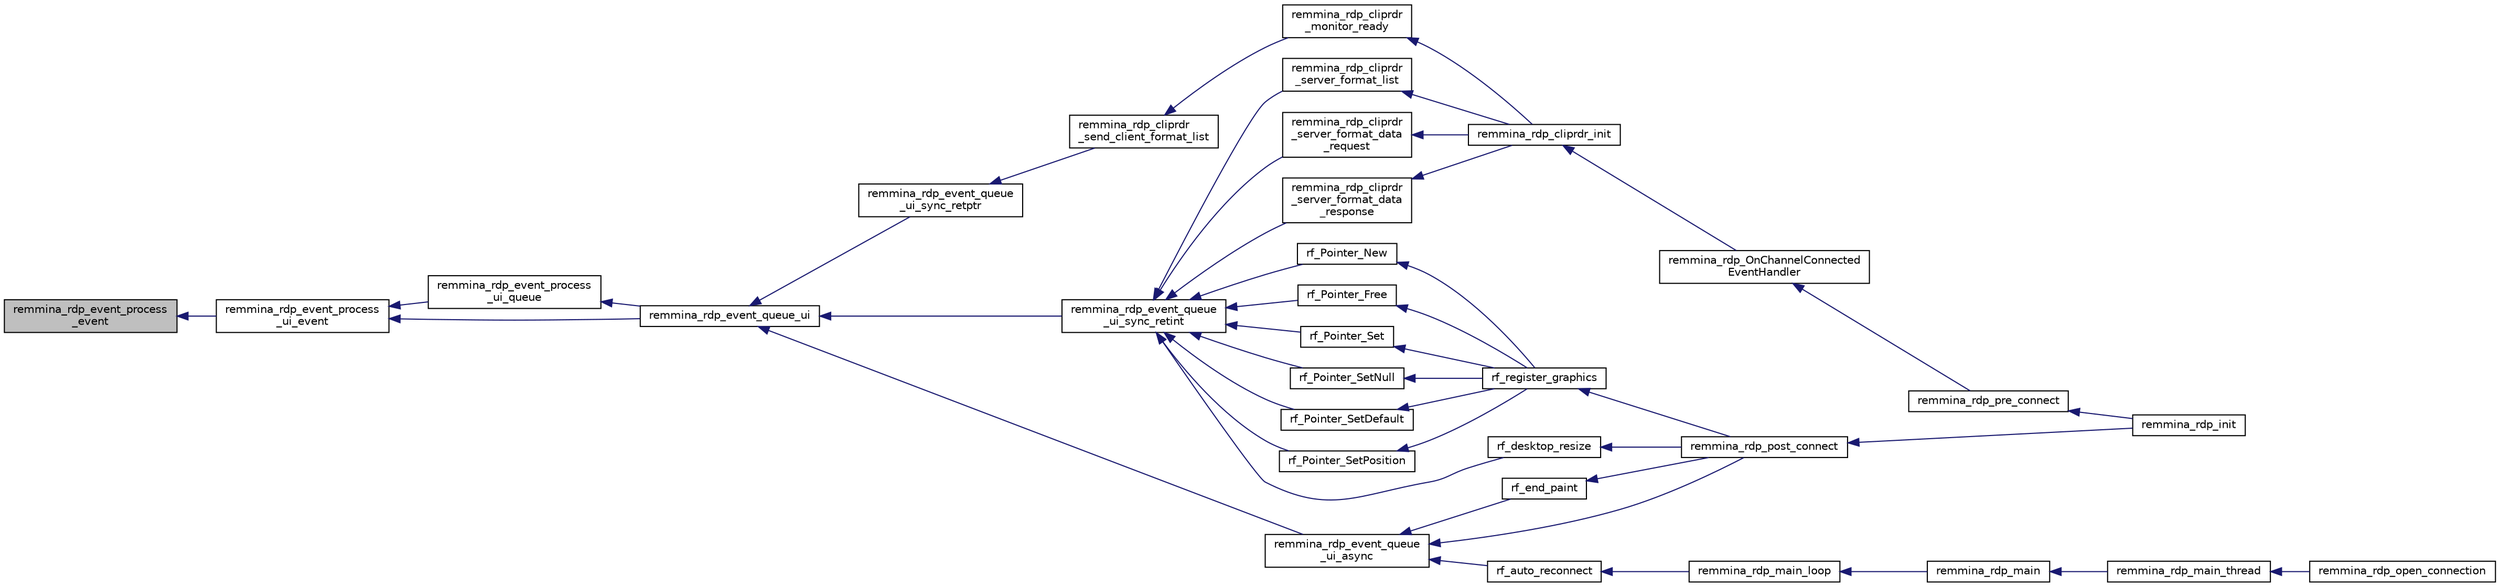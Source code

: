digraph "remmina_rdp_event_process_event"
{
  edge [fontname="Helvetica",fontsize="10",labelfontname="Helvetica",labelfontsize="10"];
  node [fontname="Helvetica",fontsize="10",shape=record];
  rankdir="LR";
  Node346 [label="remmina_rdp_event_process\l_event",height=0.2,width=0.4,color="black", fillcolor="grey75", style="filled", fontcolor="black"];
  Node346 -> Node347 [dir="back",color="midnightblue",fontsize="10",style="solid",fontname="Helvetica"];
  Node347 [label="remmina_rdp_event_process\l_ui_event",height=0.2,width=0.4,color="black", fillcolor="white", style="filled",URL="$rdp__event_8c.html#a6929ce2effcc3cf2be6d5ec8b19d5466"];
  Node347 -> Node348 [dir="back",color="midnightblue",fontsize="10",style="solid",fontname="Helvetica"];
  Node348 [label="remmina_rdp_event_process\l_ui_queue",height=0.2,width=0.4,color="black", fillcolor="white", style="filled",URL="$rdp__event_8c.html#abfa1d5d0b0494818fb5e1a549c0acd23"];
  Node348 -> Node349 [dir="back",color="midnightblue",fontsize="10",style="solid",fontname="Helvetica"];
  Node349 [label="remmina_rdp_event_queue_ui",height=0.2,width=0.4,color="black", fillcolor="white", style="filled",URL="$rdp__event_8c.html#a2b91746b782b7782432bd1d23c6a9945"];
  Node349 -> Node350 [dir="back",color="midnightblue",fontsize="10",style="solid",fontname="Helvetica"];
  Node350 [label="remmina_rdp_event_queue\l_ui_async",height=0.2,width=0.4,color="black", fillcolor="white", style="filled",URL="$rdp__event_8h.html#ae445fd0a84c7c9414a177a69c86cf325"];
  Node350 -> Node351 [dir="back",color="midnightblue",fontsize="10",style="solid",fontname="Helvetica"];
  Node351 [label="rf_auto_reconnect",height=0.2,width=0.4,color="black", fillcolor="white", style="filled",URL="$rdp__plugin_8c.html#a6dc42bd40842f63939e962828c19cfc7"];
  Node351 -> Node352 [dir="back",color="midnightblue",fontsize="10",style="solid",fontname="Helvetica"];
  Node352 [label="remmina_rdp_main_loop",height=0.2,width=0.4,color="black", fillcolor="white", style="filled",URL="$rdp__plugin_8c.html#adb2d2f801618ad1e5ff14b4ebf2a9eb9"];
  Node352 -> Node353 [dir="back",color="midnightblue",fontsize="10",style="solid",fontname="Helvetica"];
  Node353 [label="remmina_rdp_main",height=0.2,width=0.4,color="black", fillcolor="white", style="filled",URL="$rdp__plugin_8c.html#a12e0199d082d510648cb27168486f4e0"];
  Node353 -> Node354 [dir="back",color="midnightblue",fontsize="10",style="solid",fontname="Helvetica"];
  Node354 [label="remmina_rdp_main_thread",height=0.2,width=0.4,color="black", fillcolor="white", style="filled",URL="$rdp__plugin_8c.html#a3b62e33da1cb6cfa69c44f565ad53c54"];
  Node354 -> Node355 [dir="back",color="midnightblue",fontsize="10",style="solid",fontname="Helvetica"];
  Node355 [label="remmina_rdp_open_connection",height=0.2,width=0.4,color="black", fillcolor="white", style="filled",URL="$rdp__plugin_8c.html#a5f88cb338f10185c43bfc7d711dddee5"];
  Node350 -> Node356 [dir="back",color="midnightblue",fontsize="10",style="solid",fontname="Helvetica"];
  Node356 [label="rf_end_paint",height=0.2,width=0.4,color="black", fillcolor="white", style="filled",URL="$rdp__plugin_8c.html#ab5b2b1181588e07e68c083c9539fa84f"];
  Node356 -> Node357 [dir="back",color="midnightblue",fontsize="10",style="solid",fontname="Helvetica"];
  Node357 [label="remmina_rdp_post_connect",height=0.2,width=0.4,color="black", fillcolor="white", style="filled",URL="$rdp__plugin_8c.html#ac8d1ec82167ad20b7634ed545d4badbc"];
  Node357 -> Node358 [dir="back",color="midnightblue",fontsize="10",style="solid",fontname="Helvetica"];
  Node358 [label="remmina_rdp_init",height=0.2,width=0.4,color="black", fillcolor="white", style="filled",URL="$rdp__plugin_8c.html#a6dd204e4f7a63fdcdfb6cd3066cbf309"];
  Node350 -> Node357 [dir="back",color="midnightblue",fontsize="10",style="solid",fontname="Helvetica"];
  Node349 -> Node359 [dir="back",color="midnightblue",fontsize="10",style="solid",fontname="Helvetica"];
  Node359 [label="remmina_rdp_event_queue\l_ui_sync_retint",height=0.2,width=0.4,color="black", fillcolor="white", style="filled",URL="$rdp__event_8h.html#ab5fe43c1b1b77c39f118d2581942eb81"];
  Node359 -> Node360 [dir="back",color="midnightblue",fontsize="10",style="solid",fontname="Helvetica"];
  Node360 [label="remmina_rdp_cliprdr\l_server_format_list",height=0.2,width=0.4,color="black", fillcolor="white", style="filled",URL="$rdp__cliprdr_8c.html#aad8017b7ae0935c5266e7777dae3c3d4"];
  Node360 -> Node361 [dir="back",color="midnightblue",fontsize="10",style="solid",fontname="Helvetica"];
  Node361 [label="remmina_rdp_cliprdr_init",height=0.2,width=0.4,color="black", fillcolor="white", style="filled",URL="$rdp__cliprdr_8h.html#a9425378cc9b2da11eb4b866c8069e4aa"];
  Node361 -> Node362 [dir="back",color="midnightblue",fontsize="10",style="solid",fontname="Helvetica"];
  Node362 [label="remmina_rdp_OnChannelConnected\lEventHandler",height=0.2,width=0.4,color="black", fillcolor="white", style="filled",URL="$rdp__channels_8h.html#a759a6601ddb16301f0f6c39a6e88425a"];
  Node362 -> Node363 [dir="back",color="midnightblue",fontsize="10",style="solid",fontname="Helvetica"];
  Node363 [label="remmina_rdp_pre_connect",height=0.2,width=0.4,color="black", fillcolor="white", style="filled",URL="$rdp__plugin_8c.html#a0bc4113554537fd1a9e4c8bb9201e789"];
  Node363 -> Node358 [dir="back",color="midnightblue",fontsize="10",style="solid",fontname="Helvetica"];
  Node359 -> Node364 [dir="back",color="midnightblue",fontsize="10",style="solid",fontname="Helvetica"];
  Node364 [label="remmina_rdp_cliprdr\l_server_format_data\l_request",height=0.2,width=0.4,color="black", fillcolor="white", style="filled",URL="$rdp__cliprdr_8c.html#a3a346af4c3c92ec71797838ecc69bdae"];
  Node364 -> Node361 [dir="back",color="midnightblue",fontsize="10",style="solid",fontname="Helvetica"];
  Node359 -> Node365 [dir="back",color="midnightblue",fontsize="10",style="solid",fontname="Helvetica"];
  Node365 [label="remmina_rdp_cliprdr\l_server_format_data\l_response",height=0.2,width=0.4,color="black", fillcolor="white", style="filled",URL="$rdp__cliprdr_8c.html#a010f06478881fa1942237c48a4605a23"];
  Node365 -> Node361 [dir="back",color="midnightblue",fontsize="10",style="solid",fontname="Helvetica"];
  Node359 -> Node366 [dir="back",color="midnightblue",fontsize="10",style="solid",fontname="Helvetica"];
  Node366 [label="rf_Pointer_New",height=0.2,width=0.4,color="black", fillcolor="white", style="filled",URL="$rdp__graphics_8c.html#a9fb6fb540ec75254cb763ae974fb5129"];
  Node366 -> Node367 [dir="back",color="midnightblue",fontsize="10",style="solid",fontname="Helvetica"];
  Node367 [label="rf_register_graphics",height=0.2,width=0.4,color="black", fillcolor="white", style="filled",URL="$rdp__graphics_8h.html#a95732c40c35499f3440715b6526279b1"];
  Node367 -> Node357 [dir="back",color="midnightblue",fontsize="10",style="solid",fontname="Helvetica"];
  Node359 -> Node368 [dir="back",color="midnightblue",fontsize="10",style="solid",fontname="Helvetica"];
  Node368 [label="rf_Pointer_Free",height=0.2,width=0.4,color="black", fillcolor="white", style="filled",URL="$rdp__graphics_8c.html#afe709335471a30a29f9c97587d43088f"];
  Node368 -> Node367 [dir="back",color="midnightblue",fontsize="10",style="solid",fontname="Helvetica"];
  Node359 -> Node369 [dir="back",color="midnightblue",fontsize="10",style="solid",fontname="Helvetica"];
  Node369 [label="rf_Pointer_Set",height=0.2,width=0.4,color="black", fillcolor="white", style="filled",URL="$rdp__graphics_8c.html#aee54ac34465e6b70a5a7bbd799e9b747"];
  Node369 -> Node367 [dir="back",color="midnightblue",fontsize="10",style="solid",fontname="Helvetica"];
  Node359 -> Node370 [dir="back",color="midnightblue",fontsize="10",style="solid",fontname="Helvetica"];
  Node370 [label="rf_Pointer_SetNull",height=0.2,width=0.4,color="black", fillcolor="white", style="filled",URL="$rdp__graphics_8c.html#aeb108afe0c6da4dfa5a485137921437a"];
  Node370 -> Node367 [dir="back",color="midnightblue",fontsize="10",style="solid",fontname="Helvetica"];
  Node359 -> Node371 [dir="back",color="midnightblue",fontsize="10",style="solid",fontname="Helvetica"];
  Node371 [label="rf_Pointer_SetDefault",height=0.2,width=0.4,color="black", fillcolor="white", style="filled",URL="$rdp__graphics_8c.html#ac2abd9da136bc6f446c836a3d53ab8b6"];
  Node371 -> Node367 [dir="back",color="midnightblue",fontsize="10",style="solid",fontname="Helvetica"];
  Node359 -> Node372 [dir="back",color="midnightblue",fontsize="10",style="solid",fontname="Helvetica"];
  Node372 [label="rf_Pointer_SetPosition",height=0.2,width=0.4,color="black", fillcolor="white", style="filled",URL="$rdp__graphics_8c.html#a4c2407f4e8db3ae44123066c373b705c"];
  Node372 -> Node367 [dir="back",color="midnightblue",fontsize="10",style="solid",fontname="Helvetica"];
  Node359 -> Node373 [dir="back",color="midnightblue",fontsize="10",style="solid",fontname="Helvetica"];
  Node373 [label="rf_desktop_resize",height=0.2,width=0.4,color="black", fillcolor="white", style="filled",URL="$rdp__plugin_8c.html#a992a905d014d83a8de736ffbd85fe901"];
  Node373 -> Node357 [dir="back",color="midnightblue",fontsize="10",style="solid",fontname="Helvetica"];
  Node349 -> Node374 [dir="back",color="midnightblue",fontsize="10",style="solid",fontname="Helvetica"];
  Node374 [label="remmina_rdp_event_queue\l_ui_sync_retptr",height=0.2,width=0.4,color="black", fillcolor="white", style="filled",URL="$rdp__event_8h.html#adaaf3de8342309cc52668f318a473350"];
  Node374 -> Node375 [dir="back",color="midnightblue",fontsize="10",style="solid",fontname="Helvetica"];
  Node375 [label="remmina_rdp_cliprdr\l_send_client_format_list",height=0.2,width=0.4,color="black", fillcolor="white", style="filled",URL="$rdp__cliprdr_8c.html#a8afec91e9f54fc3a0ea8f25d8349bd8b"];
  Node375 -> Node376 [dir="back",color="midnightblue",fontsize="10",style="solid",fontname="Helvetica"];
  Node376 [label="remmina_rdp_cliprdr\l_monitor_ready",height=0.2,width=0.4,color="black", fillcolor="white", style="filled",URL="$rdp__cliprdr_8c.html#a5c9890f4354ef9a8dedcf3a371a2a16f"];
  Node376 -> Node361 [dir="back",color="midnightblue",fontsize="10",style="solid",fontname="Helvetica"];
  Node347 -> Node349 [dir="back",color="midnightblue",fontsize="10",style="solid",fontname="Helvetica"];
}
